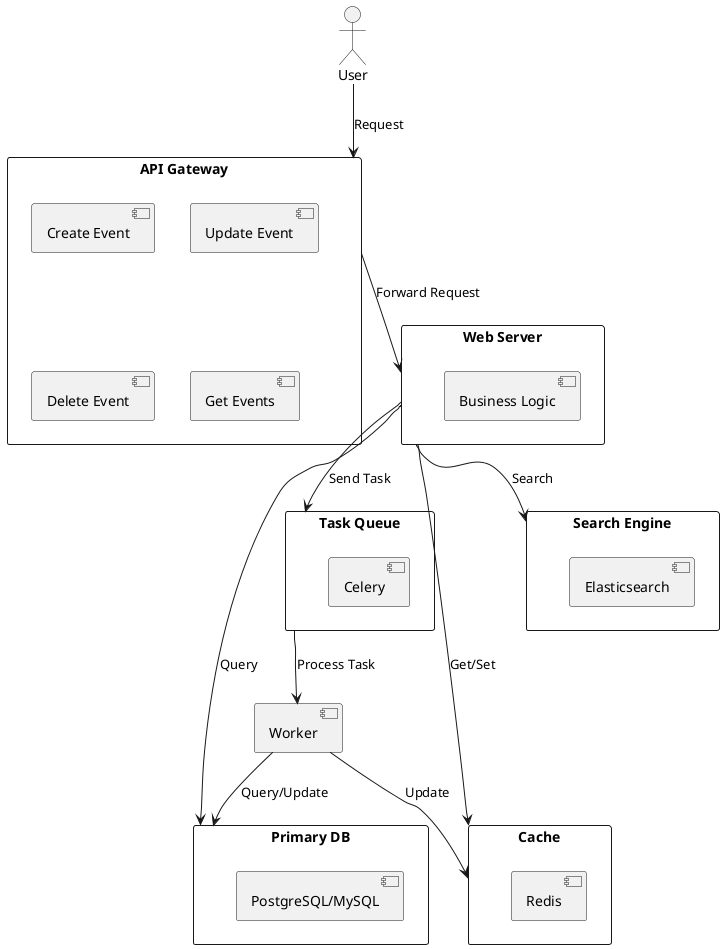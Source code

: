 @startuml

actor User

rectangle "API Gateway" {
  [Create Event]
  [Update Event]
  [Delete Event]
  [Get Events]
}

rectangle "Web Server" {
  [Business Logic]
}

rectangle "Primary DB" {
  [PostgreSQL/MySQL]
}

rectangle "Cache" {
  [Redis]
}

rectangle "Search Engine" {
  [Elasticsearch]
}

rectangle "Task Queue" {
  [Celery]
}

User --> [API Gateway]: Request
[API Gateway] --> [Web Server]: Forward Request
[Web Server] --> [Primary DB]: Query
[Web Server] --> [Cache]: Get/Set
[Web Server] --> [Search Engine]: Search
[Web Server] --> [Task Queue]: Send Task
[Task Queue] --> [Worker]: Process Task
[Worker] --> [Primary DB]: Query/Update
[Worker] --> [Cache]: Update

@enduml
